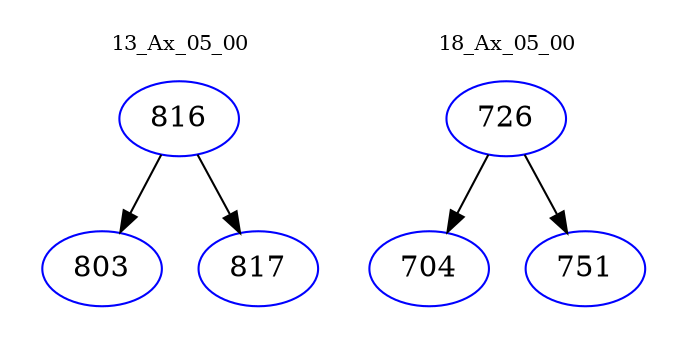 digraph{
subgraph cluster_0 {
color = white
label = "13_Ax_05_00";
fontsize=10;
T0_816 [label="816", color="blue"]
T0_816 -> T0_803 [color="black"]
T0_803 [label="803", color="blue"]
T0_816 -> T0_817 [color="black"]
T0_817 [label="817", color="blue"]
}
subgraph cluster_1 {
color = white
label = "18_Ax_05_00";
fontsize=10;
T1_726 [label="726", color="blue"]
T1_726 -> T1_704 [color="black"]
T1_704 [label="704", color="blue"]
T1_726 -> T1_751 [color="black"]
T1_751 [label="751", color="blue"]
}
}
